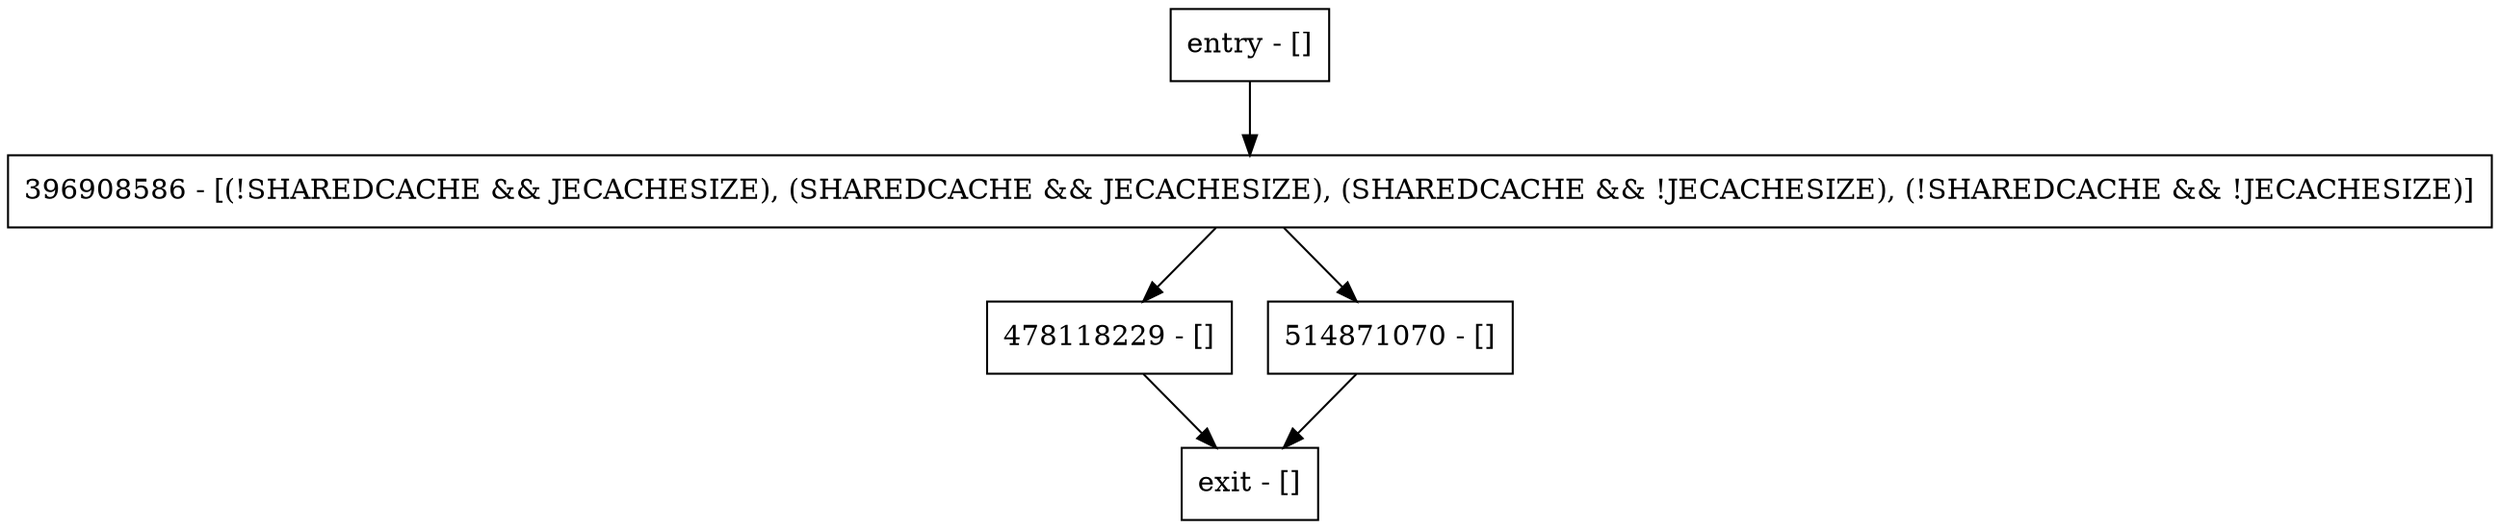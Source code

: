 digraph getBooleanVal {
node [shape=record];
entry [label="entry - []"];
exit [label="exit - []"];
478118229 [label="478118229 - []"];
514871070 [label="514871070 - []"];
396908586 [label="396908586 - [(!SHAREDCACHE && JECACHESIZE), (SHAREDCACHE && JECACHESIZE), (SHAREDCACHE && !JECACHESIZE), (!SHAREDCACHE && !JECACHESIZE)]"];
entry;
exit;
entry -> 396908586;
478118229 -> exit;
514871070 -> exit;
396908586 -> 478118229;
396908586 -> 514871070;
}

